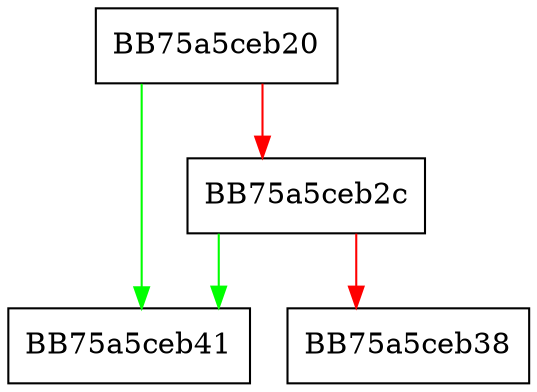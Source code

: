 digraph is_nonconform_shadow {
  node [shape="box"];
  graph [splines=ortho];
  BB75a5ceb20 -> BB75a5ceb41 [color="green"];
  BB75a5ceb20 -> BB75a5ceb2c [color="red"];
  BB75a5ceb2c -> BB75a5ceb41 [color="green"];
  BB75a5ceb2c -> BB75a5ceb38 [color="red"];
}